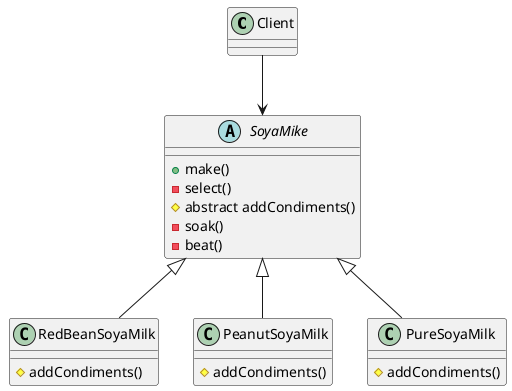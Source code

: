 @startuml
'https://plantuml.com/class-diagram

Client --> SoyaMike

abstract class SoyaMike{
    +make()
    -select()
    #abstract addCondiments()
    -soak()
    -beat()
}
SoyaMike <|-- RedBeanSoyaMilk
SoyaMike <|-- PeanutSoyaMilk
SoyaMike <|-- PureSoyaMilk

class RedBeanSoyaMilk{
    #addCondiments()
}

class PeanutSoyaMilk{
    #addCondiments()
}

class PureSoyaMilk{
    #addCondiments()
}

@enduml